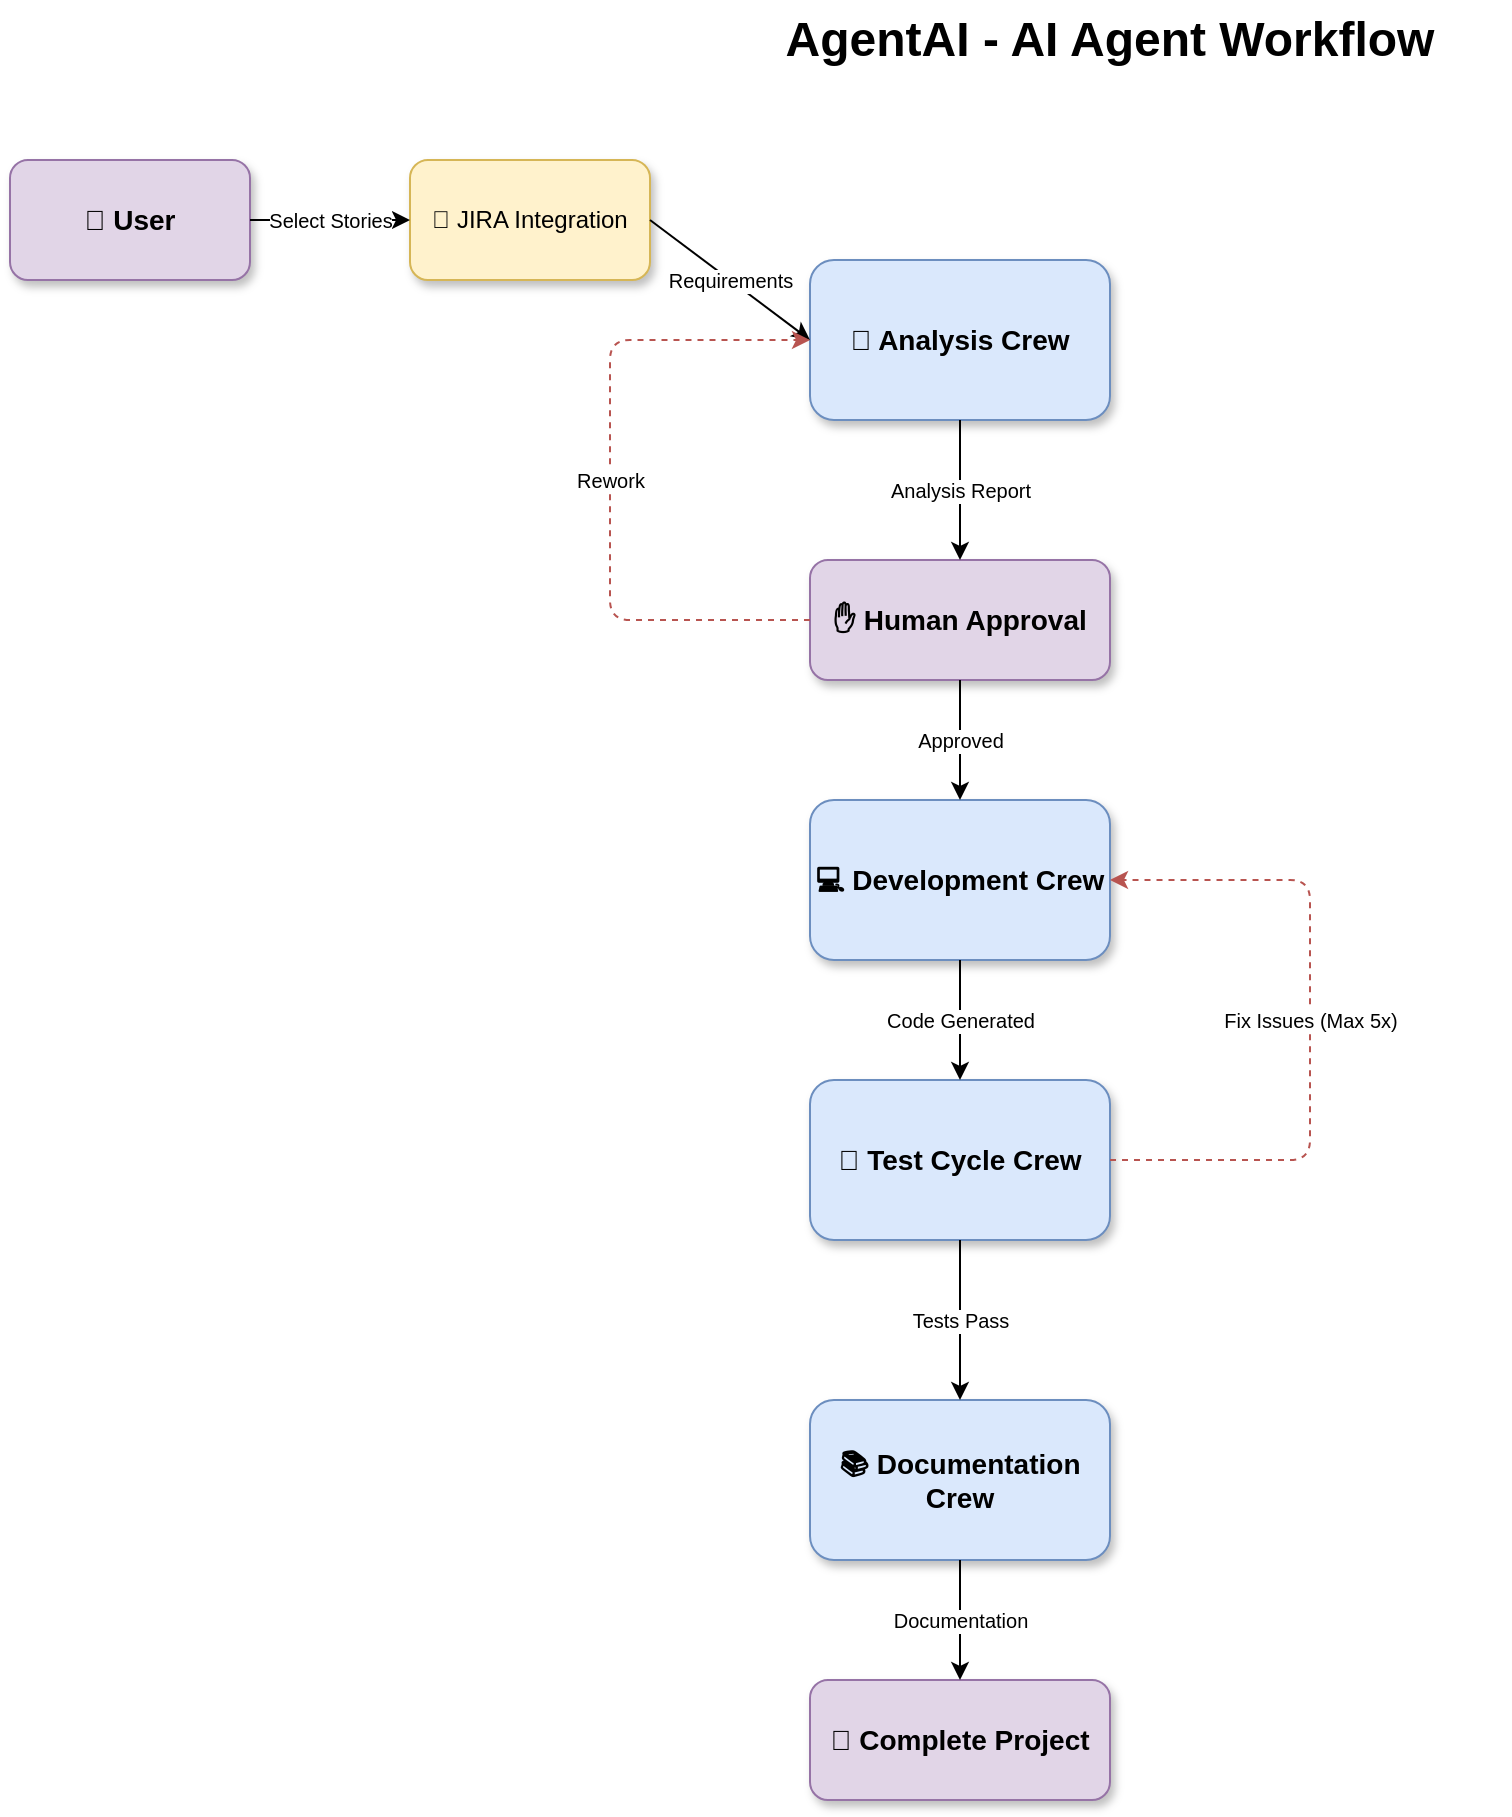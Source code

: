 <?xml version="1.0" encoding="UTF-8"?>
<mxfile>
  <diagram name="AgentAI Agent Flow">
    <mxGraphModel dx="1422" dy="794" grid="1" gridSize="10" guides="1" tooltips="1" connect="1" arrows="1" fold="1" page="1" pageScale="1" pageWidth="1200" pageHeight="1600">
      <root>
        <mxCell id="0"/>
        <mxCell id="1" parent="0"/>
        
        <!-- Title -->
        <mxCell id="title" value="AgentAI - AI Agent Workflow" style="text;html=1;strokeColor=none;fillColor=none;align=center;verticalAlign=middle;whiteSpace=wrap;rounded=0;fontSize=24;fontStyle=1;" vertex="1" parent="1">
          <mxGeometry x="400" y="20" width="400" height="40" as="geometry"/>
        </mxCell>
        
        <!-- User Input -->
        <mxCell id="user" value="👤 User" style="rounded=1;whiteSpace=wrap;html=1;fillColor=#e1d5e7;strokeColor=#9673a6;shadow=1;fontSize=14;fontStyle=1;" vertex="1" parent="1">
          <mxGeometry x="50" y="100" width="120" height="60" as="geometry"/>
        </mxCell>
        
        <!-- JIRA Integration -->
        <mxCell id="jira" value="🔗 JIRA Integration" style="rounded=1;whiteSpace=wrap;html=1;fillColor=#fff2cc;strokeColor=#d6b656;shadow=1;fontSize=12;" vertex="1" parent="1">
          <mxGeometry x="250" y="100" width="120" height="60" as="geometry"/>
        </mxCell>
        
        <!-- Analysis Crew -->
        <mxCell id="analysis_crew" value="🧠 Analysis Crew" style="rounded=1;whiteSpace=wrap;html=1;fillColor=#dae8fc;strokeColor=#6c8ebf;shadow=1;fontSize=14;fontStyle=1;" vertex="1" parent="1">
          <mxGeometry x="450" y="150" width="150" height="80" as="geometry"/>
        </mxCell>
        
        <!-- Human Approval -->
        <mxCell id="human_approval" value="✋ Human Approval" style="rounded=1;whiteSpace=wrap;html=1;fillColor=#e1d5e7;strokeColor=#9673a6;shadow=1;fontSize=14;fontStyle=1;" vertex="1" parent="1">
          <mxGeometry x="450" y="300" width="150" height="60" as="geometry"/>
        </mxCell>
        
        <!-- Development Crew -->
        <mxCell id="dev_crew" value="💻 Development Crew" style="rounded=1;whiteSpace=wrap;html=1;fillColor=#dae8fc;strokeColor=#6c8ebf;shadow=1;fontSize=14;fontStyle=1;" vertex="1" parent="1">
          <mxGeometry x="450" y="420" width="150" height="80" as="geometry"/>
        </mxCell>
        
        <!-- Test Cycle Crew -->
        <mxCell id="test_crew" value="🧪 Test Cycle Crew" style="rounded=1;whiteSpace=wrap;html=1;fillColor=#dae8fc;strokeColor=#6c8ebf;shadow=1;fontSize=14;fontStyle=1;" vertex="1" parent="1">
          <mxGeometry x="450" y="560" width="150" height="80" as="geometry"/>
        </mxCell>
        
        <!-- Documentation Crew -->
        <mxCell id="doc_crew" value="📚 Documentation Crew" style="rounded=1;whiteSpace=wrap;html=1;fillColor=#dae8fc;strokeColor=#6c8ebf;shadow=1;fontSize=14;fontStyle=1;" vertex="1" parent="1">
          <mxGeometry x="450" y="720" width="150" height="80" as="geometry"/>
        </mxCell>
        
        <!-- Final Output -->
        <mxCell id="output" value="🎯 Complete Project" style="rounded=1;whiteSpace=wrap;html=1;fillColor=#e1d5e7;strokeColor=#9673a6;shadow=1;fontSize=14;fontStyle=1;" vertex="1" parent="1">
          <mxGeometry x="450" y="860" width="150" height="60" as="geometry"/>
        </mxCell>
        
        <!-- Flow Arrows -->
        <mxCell id="arrow1" value="Select Stories" style="endArrow=classic;html=1;exitX=1;exitY=0.5;entryX=0;entryY=0.5;fontSize=10;" edge="1" parent="1" source="user" target="jira">
          <mxGeometry width="50" height="50" relative="1" as="geometry">
            <mxPoint x="170" y="130" as="sourcePoint"/>
            <mxPoint x="250" y="130" as="targetPoint"/>
          </mxGeometry>
        </mxCell>
        
        <mxCell id="arrow2" value="Requirements" style="endArrow=classic;html=1;exitX=1;exitY=0.5;entryX=0;entryY=0.5;fontSize=10;" edge="1" parent="1" source="jira" target="analysis_crew">
          <mxGeometry width="50" height="50" relative="1" as="geometry">
            <mxPoint x="370" y="130" as="sourcePoint"/>
            <mxPoint x="450" y="190" as="targetPoint"/>
          </mxGeometry>
        </mxCell>
        
        <mxCell id="arrow3" value="Analysis Report" style="endArrow=classic;html=1;exitX=0.5;exitY=1;entryX=0.5;entryY=0;fontSize=10;" edge="1" parent="1" source="analysis_crew" target="human_approval">
          <mxGeometry width="50" height="50" relative="1" as="geometry">
            <mxPoint x="525" y="230" as="sourcePoint"/>
            <mxPoint x="525" y="300" as="targetPoint"/>
          </mxGeometry>
        </mxCell>
        
        <mxCell id="arrow4" value="Approved" style="endArrow=classic;html=1;exitX=0.5;exitY=1;entryX=0.5;entryY=0;fontSize=10;" edge="1" parent="1" source="human_approval" target="dev_crew">
          <mxGeometry width="50" height="50" relative="1" as="geometry">
            <mxPoint x="525" y="360" as="sourcePoint"/>
            <mxPoint x="525" y="420" as="targetPoint"/>
          </mxGeometry>
        </mxCell>
        
        <mxCell id="arrow5" value="Code Generated" style="endArrow=classic;html=1;exitX=0.5;exitY=1;entryX=0.5;entryY=0;fontSize=10;" edge="1" parent="1" source="dev_crew" target="test_crew">
          <mxGeometry width="50" height="50" relative="1" as="geometry">
            <mxPoint x="525" y="500" as="sourcePoint"/>
            <mxPoint x="525" y="560" as="targetPoint"/>
          </mxGeometry>
        </mxCell>
        
        <mxCell id="arrow6" value="Tests Pass" style="endArrow=classic;html=1;exitX=0.5;exitY=1;entryX=0.5;entryY=0;fontSize=10;" edge="1" parent="1" source="test_crew" target="doc_crew">
          <mxGeometry width="50" height="50" relative="1" as="geometry">
            <mxPoint x="525" y="640" as="sourcePoint"/>
            <mxPoint x="525" y="720" as="targetPoint"/>
          </mxGeometry>
        </mxCell>
        
        <mxCell id="arrow7" value="Documentation" style="endArrow=classic;html=1;exitX=0.5;exitY=1;entryX=0.5;entryY=0;fontSize=10;" edge="1" parent="1" source="doc_crew" target="output">
          <mxGeometry width="50" height="50" relative="1" as="geometry">
            <mxPoint x="525" y="800" as="sourcePoint"/>
            <mxPoint x="525" y="860" as="targetPoint"/>
          </mxGeometry>
        </mxCell>
        
        <!-- Rework Arrow -->
        <mxCell id="rework_arrow" value="Rework" style="endArrow=classic;html=1;exitX=0;exitY=0.5;entryX=0;entryY=0.5;fontSize=10;strokeColor=#b85450;dashed=1;" edge="1" parent="1" source="human_approval" target="analysis_crew">
          <mxGeometry width="50" height="50" relative="1" as="geometry">
            <mxPoint x="400" y="330" as="sourcePoint"/>
            <mxPoint x="400" y="190" as="targetPoint"/>
            <Array as="points">
              <mxPoint x="350" y="330"/>
              <mxPoint x="350" y="190"/>
            </Array>
          </mxGeometry>
        </mxCell>
        
        <!-- Iterative Loop Arrow -->
        <mxCell id="iteration_arrow" value="Fix Issues (Max 5x)" style="endArrow=classic;html=1;exitX=1;exitY=0.5;entryX=1;entryY=0.5;fontSize=10;strokeColor=#b85450;dashed=1;" edge="1" parent="1" source="test_crew" target="dev_crew">
          <mxGeometry width="50" height="50" relative="1" as="geometry">
            <mxPoint x="650" y="600" as="sourcePoint"/>
            <mxPoint x="650" y="460" as="targetPoint"/>
            <Array as="points">
              <mxPoint x="700" y="600"/>
              <mxPoint x="700" y="460"/>
            </Array>
          </mxGeometry>
        </mxCell>
        
      </root>
    </mxGraphModel>
  </diagram>
</mxfile>
